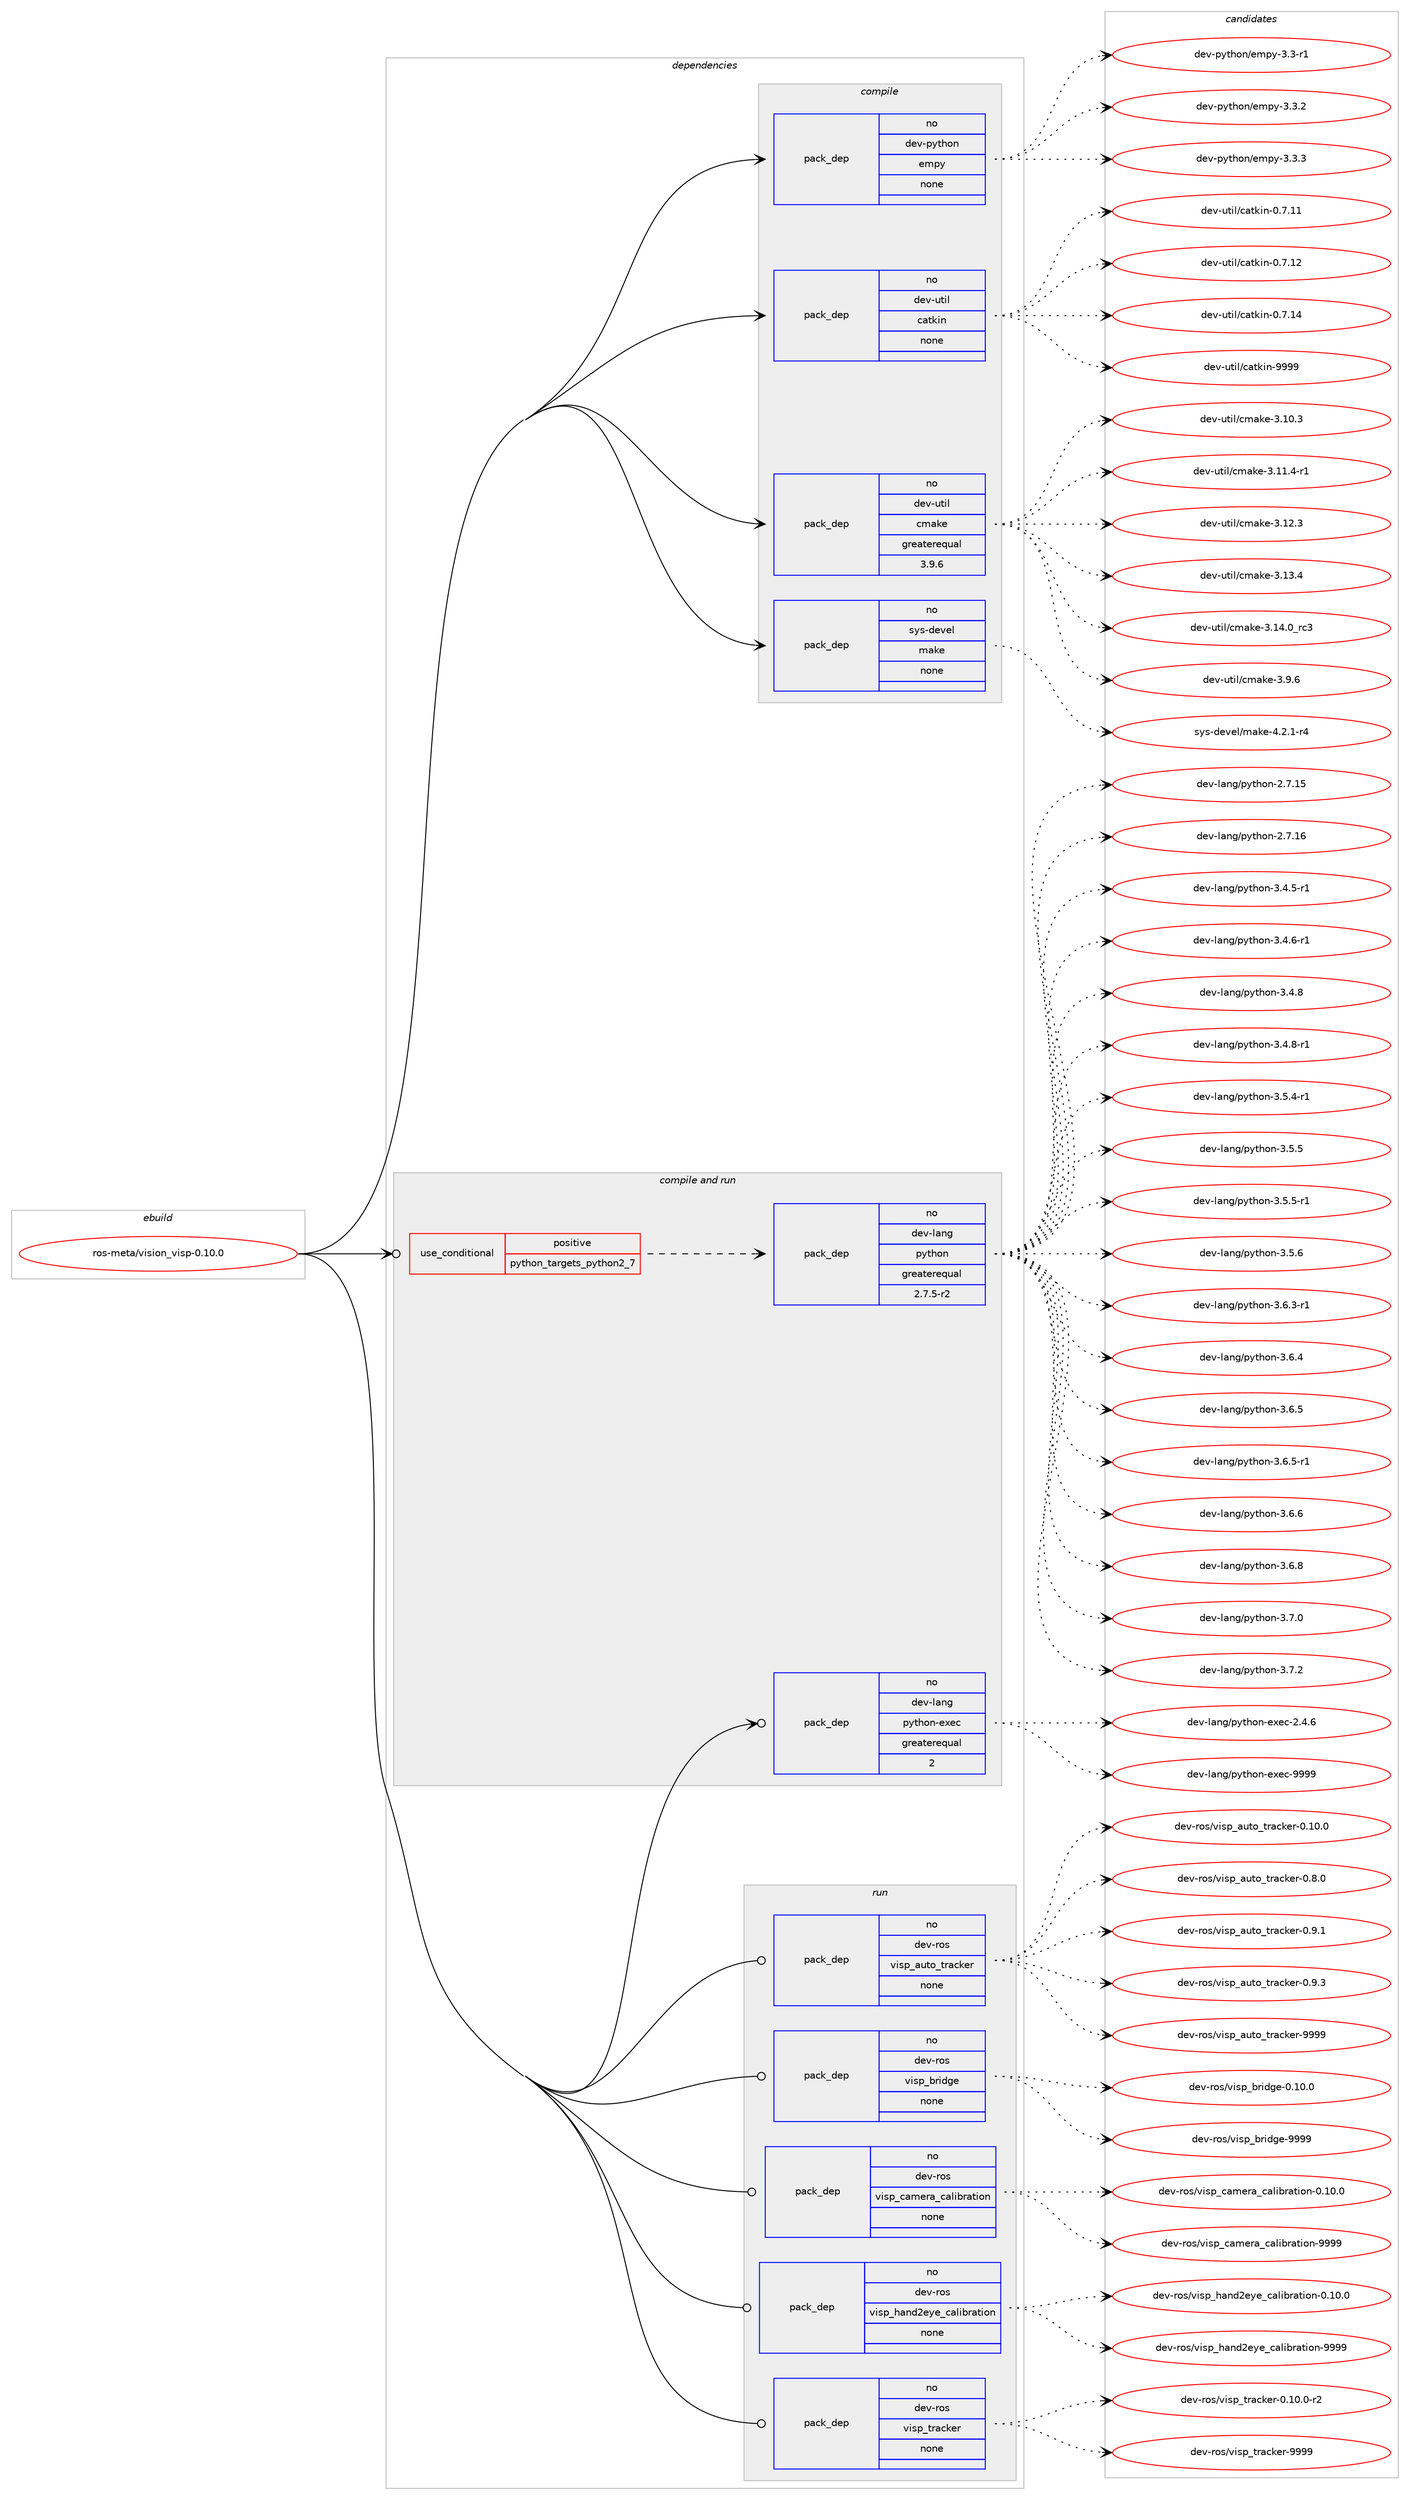 digraph prolog {

# *************
# Graph options
# *************

newrank=true;
concentrate=true;
compound=true;
graph [rankdir=LR,fontname=Helvetica,fontsize=10,ranksep=1.5];#, ranksep=2.5, nodesep=0.2];
edge  [arrowhead=vee];
node  [fontname=Helvetica,fontsize=10];

# **********
# The ebuild
# **********

subgraph cluster_leftcol {
color=gray;
rank=same;
label=<<i>ebuild</i>>;
id [label="ros-meta/vision_visp-0.10.0", color=red, width=4, href="../ros-meta/vision_visp-0.10.0.svg"];
}

# ****************
# The dependencies
# ****************

subgraph cluster_midcol {
color=gray;
label=<<i>dependencies</i>>;
subgraph cluster_compile {
fillcolor="#eeeeee";
style=filled;
label=<<i>compile</i>>;
subgraph pack1205416 {
dependency1684808 [label=<<TABLE BORDER="0" CELLBORDER="1" CELLSPACING="0" CELLPADDING="4" WIDTH="220"><TR><TD ROWSPAN="6" CELLPADDING="30">pack_dep</TD></TR><TR><TD WIDTH="110">no</TD></TR><TR><TD>dev-python</TD></TR><TR><TD>empy</TD></TR><TR><TD>none</TD></TR><TR><TD></TD></TR></TABLE>>, shape=none, color=blue];
}
id:e -> dependency1684808:w [weight=20,style="solid",arrowhead="vee"];
subgraph pack1205417 {
dependency1684809 [label=<<TABLE BORDER="0" CELLBORDER="1" CELLSPACING="0" CELLPADDING="4" WIDTH="220"><TR><TD ROWSPAN="6" CELLPADDING="30">pack_dep</TD></TR><TR><TD WIDTH="110">no</TD></TR><TR><TD>dev-util</TD></TR><TR><TD>catkin</TD></TR><TR><TD>none</TD></TR><TR><TD></TD></TR></TABLE>>, shape=none, color=blue];
}
id:e -> dependency1684809:w [weight=20,style="solid",arrowhead="vee"];
subgraph pack1205418 {
dependency1684810 [label=<<TABLE BORDER="0" CELLBORDER="1" CELLSPACING="0" CELLPADDING="4" WIDTH="220"><TR><TD ROWSPAN="6" CELLPADDING="30">pack_dep</TD></TR><TR><TD WIDTH="110">no</TD></TR><TR><TD>dev-util</TD></TR><TR><TD>cmake</TD></TR><TR><TD>greaterequal</TD></TR><TR><TD>3.9.6</TD></TR></TABLE>>, shape=none, color=blue];
}
id:e -> dependency1684810:w [weight=20,style="solid",arrowhead="vee"];
subgraph pack1205419 {
dependency1684811 [label=<<TABLE BORDER="0" CELLBORDER="1" CELLSPACING="0" CELLPADDING="4" WIDTH="220"><TR><TD ROWSPAN="6" CELLPADDING="30">pack_dep</TD></TR><TR><TD WIDTH="110">no</TD></TR><TR><TD>sys-devel</TD></TR><TR><TD>make</TD></TR><TR><TD>none</TD></TR><TR><TD></TD></TR></TABLE>>, shape=none, color=blue];
}
id:e -> dependency1684811:w [weight=20,style="solid",arrowhead="vee"];
}
subgraph cluster_compileandrun {
fillcolor="#eeeeee";
style=filled;
label=<<i>compile and run</i>>;
subgraph cond451863 {
dependency1684812 [label=<<TABLE BORDER="0" CELLBORDER="1" CELLSPACING="0" CELLPADDING="4"><TR><TD ROWSPAN="3" CELLPADDING="10">use_conditional</TD></TR><TR><TD>positive</TD></TR><TR><TD>python_targets_python2_7</TD></TR></TABLE>>, shape=none, color=red];
subgraph pack1205420 {
dependency1684813 [label=<<TABLE BORDER="0" CELLBORDER="1" CELLSPACING="0" CELLPADDING="4" WIDTH="220"><TR><TD ROWSPAN="6" CELLPADDING="30">pack_dep</TD></TR><TR><TD WIDTH="110">no</TD></TR><TR><TD>dev-lang</TD></TR><TR><TD>python</TD></TR><TR><TD>greaterequal</TD></TR><TR><TD>2.7.5-r2</TD></TR></TABLE>>, shape=none, color=blue];
}
dependency1684812:e -> dependency1684813:w [weight=20,style="dashed",arrowhead="vee"];
}
id:e -> dependency1684812:w [weight=20,style="solid",arrowhead="odotvee"];
subgraph pack1205421 {
dependency1684814 [label=<<TABLE BORDER="0" CELLBORDER="1" CELLSPACING="0" CELLPADDING="4" WIDTH="220"><TR><TD ROWSPAN="6" CELLPADDING="30">pack_dep</TD></TR><TR><TD WIDTH="110">no</TD></TR><TR><TD>dev-lang</TD></TR><TR><TD>python-exec</TD></TR><TR><TD>greaterequal</TD></TR><TR><TD>2</TD></TR></TABLE>>, shape=none, color=blue];
}
id:e -> dependency1684814:w [weight=20,style="solid",arrowhead="odotvee"];
}
subgraph cluster_run {
fillcolor="#eeeeee";
style=filled;
label=<<i>run</i>>;
subgraph pack1205422 {
dependency1684815 [label=<<TABLE BORDER="0" CELLBORDER="1" CELLSPACING="0" CELLPADDING="4" WIDTH="220"><TR><TD ROWSPAN="6" CELLPADDING="30">pack_dep</TD></TR><TR><TD WIDTH="110">no</TD></TR><TR><TD>dev-ros</TD></TR><TR><TD>visp_auto_tracker</TD></TR><TR><TD>none</TD></TR><TR><TD></TD></TR></TABLE>>, shape=none, color=blue];
}
id:e -> dependency1684815:w [weight=20,style="solid",arrowhead="odot"];
subgraph pack1205423 {
dependency1684816 [label=<<TABLE BORDER="0" CELLBORDER="1" CELLSPACING="0" CELLPADDING="4" WIDTH="220"><TR><TD ROWSPAN="6" CELLPADDING="30">pack_dep</TD></TR><TR><TD WIDTH="110">no</TD></TR><TR><TD>dev-ros</TD></TR><TR><TD>visp_bridge</TD></TR><TR><TD>none</TD></TR><TR><TD></TD></TR></TABLE>>, shape=none, color=blue];
}
id:e -> dependency1684816:w [weight=20,style="solid",arrowhead="odot"];
subgraph pack1205424 {
dependency1684817 [label=<<TABLE BORDER="0" CELLBORDER="1" CELLSPACING="0" CELLPADDING="4" WIDTH="220"><TR><TD ROWSPAN="6" CELLPADDING="30">pack_dep</TD></TR><TR><TD WIDTH="110">no</TD></TR><TR><TD>dev-ros</TD></TR><TR><TD>visp_camera_calibration</TD></TR><TR><TD>none</TD></TR><TR><TD></TD></TR></TABLE>>, shape=none, color=blue];
}
id:e -> dependency1684817:w [weight=20,style="solid",arrowhead="odot"];
subgraph pack1205425 {
dependency1684818 [label=<<TABLE BORDER="0" CELLBORDER="1" CELLSPACING="0" CELLPADDING="4" WIDTH="220"><TR><TD ROWSPAN="6" CELLPADDING="30">pack_dep</TD></TR><TR><TD WIDTH="110">no</TD></TR><TR><TD>dev-ros</TD></TR><TR><TD>visp_hand2eye_calibration</TD></TR><TR><TD>none</TD></TR><TR><TD></TD></TR></TABLE>>, shape=none, color=blue];
}
id:e -> dependency1684818:w [weight=20,style="solid",arrowhead="odot"];
subgraph pack1205426 {
dependency1684819 [label=<<TABLE BORDER="0" CELLBORDER="1" CELLSPACING="0" CELLPADDING="4" WIDTH="220"><TR><TD ROWSPAN="6" CELLPADDING="30">pack_dep</TD></TR><TR><TD WIDTH="110">no</TD></TR><TR><TD>dev-ros</TD></TR><TR><TD>visp_tracker</TD></TR><TR><TD>none</TD></TR><TR><TD></TD></TR></TABLE>>, shape=none, color=blue];
}
id:e -> dependency1684819:w [weight=20,style="solid",arrowhead="odot"];
}
}

# **************
# The candidates
# **************

subgraph cluster_choices {
rank=same;
color=gray;
label=<<i>candidates</i>>;

subgraph choice1205416 {
color=black;
nodesep=1;
choice1001011184511212111610411111047101109112121455146514511449 [label="dev-python/empy-3.3-r1", color=red, width=4,href="../dev-python/empy-3.3-r1.svg"];
choice1001011184511212111610411111047101109112121455146514650 [label="dev-python/empy-3.3.2", color=red, width=4,href="../dev-python/empy-3.3.2.svg"];
choice1001011184511212111610411111047101109112121455146514651 [label="dev-python/empy-3.3.3", color=red, width=4,href="../dev-python/empy-3.3.3.svg"];
dependency1684808:e -> choice1001011184511212111610411111047101109112121455146514511449:w [style=dotted,weight="100"];
dependency1684808:e -> choice1001011184511212111610411111047101109112121455146514650:w [style=dotted,weight="100"];
dependency1684808:e -> choice1001011184511212111610411111047101109112121455146514651:w [style=dotted,weight="100"];
}
subgraph choice1205417 {
color=black;
nodesep=1;
choice1001011184511711610510847999711610710511045484655464949 [label="dev-util/catkin-0.7.11", color=red, width=4,href="../dev-util/catkin-0.7.11.svg"];
choice1001011184511711610510847999711610710511045484655464950 [label="dev-util/catkin-0.7.12", color=red, width=4,href="../dev-util/catkin-0.7.12.svg"];
choice1001011184511711610510847999711610710511045484655464952 [label="dev-util/catkin-0.7.14", color=red, width=4,href="../dev-util/catkin-0.7.14.svg"];
choice100101118451171161051084799971161071051104557575757 [label="dev-util/catkin-9999", color=red, width=4,href="../dev-util/catkin-9999.svg"];
dependency1684809:e -> choice1001011184511711610510847999711610710511045484655464949:w [style=dotted,weight="100"];
dependency1684809:e -> choice1001011184511711610510847999711610710511045484655464950:w [style=dotted,weight="100"];
dependency1684809:e -> choice1001011184511711610510847999711610710511045484655464952:w [style=dotted,weight="100"];
dependency1684809:e -> choice100101118451171161051084799971161071051104557575757:w [style=dotted,weight="100"];
}
subgraph choice1205418 {
color=black;
nodesep=1;
choice1001011184511711610510847991099710710145514649484651 [label="dev-util/cmake-3.10.3", color=red, width=4,href="../dev-util/cmake-3.10.3.svg"];
choice10010111845117116105108479910997107101455146494946524511449 [label="dev-util/cmake-3.11.4-r1", color=red, width=4,href="../dev-util/cmake-3.11.4-r1.svg"];
choice1001011184511711610510847991099710710145514649504651 [label="dev-util/cmake-3.12.3", color=red, width=4,href="../dev-util/cmake-3.12.3.svg"];
choice1001011184511711610510847991099710710145514649514652 [label="dev-util/cmake-3.13.4", color=red, width=4,href="../dev-util/cmake-3.13.4.svg"];
choice1001011184511711610510847991099710710145514649524648951149951 [label="dev-util/cmake-3.14.0_rc3", color=red, width=4,href="../dev-util/cmake-3.14.0_rc3.svg"];
choice10010111845117116105108479910997107101455146574654 [label="dev-util/cmake-3.9.6", color=red, width=4,href="../dev-util/cmake-3.9.6.svg"];
dependency1684810:e -> choice1001011184511711610510847991099710710145514649484651:w [style=dotted,weight="100"];
dependency1684810:e -> choice10010111845117116105108479910997107101455146494946524511449:w [style=dotted,weight="100"];
dependency1684810:e -> choice1001011184511711610510847991099710710145514649504651:w [style=dotted,weight="100"];
dependency1684810:e -> choice1001011184511711610510847991099710710145514649514652:w [style=dotted,weight="100"];
dependency1684810:e -> choice1001011184511711610510847991099710710145514649524648951149951:w [style=dotted,weight="100"];
dependency1684810:e -> choice10010111845117116105108479910997107101455146574654:w [style=dotted,weight="100"];
}
subgraph choice1205419 {
color=black;
nodesep=1;
choice1151211154510010111810110847109971071014552465046494511452 [label="sys-devel/make-4.2.1-r4", color=red, width=4,href="../sys-devel/make-4.2.1-r4.svg"];
dependency1684811:e -> choice1151211154510010111810110847109971071014552465046494511452:w [style=dotted,weight="100"];
}
subgraph choice1205420 {
color=black;
nodesep=1;
choice10010111845108971101034711212111610411111045504655464953 [label="dev-lang/python-2.7.15", color=red, width=4,href="../dev-lang/python-2.7.15.svg"];
choice10010111845108971101034711212111610411111045504655464954 [label="dev-lang/python-2.7.16", color=red, width=4,href="../dev-lang/python-2.7.16.svg"];
choice1001011184510897110103471121211161041111104551465246534511449 [label="dev-lang/python-3.4.5-r1", color=red, width=4,href="../dev-lang/python-3.4.5-r1.svg"];
choice1001011184510897110103471121211161041111104551465246544511449 [label="dev-lang/python-3.4.6-r1", color=red, width=4,href="../dev-lang/python-3.4.6-r1.svg"];
choice100101118451089711010347112121116104111110455146524656 [label="dev-lang/python-3.4.8", color=red, width=4,href="../dev-lang/python-3.4.8.svg"];
choice1001011184510897110103471121211161041111104551465246564511449 [label="dev-lang/python-3.4.8-r1", color=red, width=4,href="../dev-lang/python-3.4.8-r1.svg"];
choice1001011184510897110103471121211161041111104551465346524511449 [label="dev-lang/python-3.5.4-r1", color=red, width=4,href="../dev-lang/python-3.5.4-r1.svg"];
choice100101118451089711010347112121116104111110455146534653 [label="dev-lang/python-3.5.5", color=red, width=4,href="../dev-lang/python-3.5.5.svg"];
choice1001011184510897110103471121211161041111104551465346534511449 [label="dev-lang/python-3.5.5-r1", color=red, width=4,href="../dev-lang/python-3.5.5-r1.svg"];
choice100101118451089711010347112121116104111110455146534654 [label="dev-lang/python-3.5.6", color=red, width=4,href="../dev-lang/python-3.5.6.svg"];
choice1001011184510897110103471121211161041111104551465446514511449 [label="dev-lang/python-3.6.3-r1", color=red, width=4,href="../dev-lang/python-3.6.3-r1.svg"];
choice100101118451089711010347112121116104111110455146544652 [label="dev-lang/python-3.6.4", color=red, width=4,href="../dev-lang/python-3.6.4.svg"];
choice100101118451089711010347112121116104111110455146544653 [label="dev-lang/python-3.6.5", color=red, width=4,href="../dev-lang/python-3.6.5.svg"];
choice1001011184510897110103471121211161041111104551465446534511449 [label="dev-lang/python-3.6.5-r1", color=red, width=4,href="../dev-lang/python-3.6.5-r1.svg"];
choice100101118451089711010347112121116104111110455146544654 [label="dev-lang/python-3.6.6", color=red, width=4,href="../dev-lang/python-3.6.6.svg"];
choice100101118451089711010347112121116104111110455146544656 [label="dev-lang/python-3.6.8", color=red, width=4,href="../dev-lang/python-3.6.8.svg"];
choice100101118451089711010347112121116104111110455146554648 [label="dev-lang/python-3.7.0", color=red, width=4,href="../dev-lang/python-3.7.0.svg"];
choice100101118451089711010347112121116104111110455146554650 [label="dev-lang/python-3.7.2", color=red, width=4,href="../dev-lang/python-3.7.2.svg"];
dependency1684813:e -> choice10010111845108971101034711212111610411111045504655464953:w [style=dotted,weight="100"];
dependency1684813:e -> choice10010111845108971101034711212111610411111045504655464954:w [style=dotted,weight="100"];
dependency1684813:e -> choice1001011184510897110103471121211161041111104551465246534511449:w [style=dotted,weight="100"];
dependency1684813:e -> choice1001011184510897110103471121211161041111104551465246544511449:w [style=dotted,weight="100"];
dependency1684813:e -> choice100101118451089711010347112121116104111110455146524656:w [style=dotted,weight="100"];
dependency1684813:e -> choice1001011184510897110103471121211161041111104551465246564511449:w [style=dotted,weight="100"];
dependency1684813:e -> choice1001011184510897110103471121211161041111104551465346524511449:w [style=dotted,weight="100"];
dependency1684813:e -> choice100101118451089711010347112121116104111110455146534653:w [style=dotted,weight="100"];
dependency1684813:e -> choice1001011184510897110103471121211161041111104551465346534511449:w [style=dotted,weight="100"];
dependency1684813:e -> choice100101118451089711010347112121116104111110455146534654:w [style=dotted,weight="100"];
dependency1684813:e -> choice1001011184510897110103471121211161041111104551465446514511449:w [style=dotted,weight="100"];
dependency1684813:e -> choice100101118451089711010347112121116104111110455146544652:w [style=dotted,weight="100"];
dependency1684813:e -> choice100101118451089711010347112121116104111110455146544653:w [style=dotted,weight="100"];
dependency1684813:e -> choice1001011184510897110103471121211161041111104551465446534511449:w [style=dotted,weight="100"];
dependency1684813:e -> choice100101118451089711010347112121116104111110455146544654:w [style=dotted,weight="100"];
dependency1684813:e -> choice100101118451089711010347112121116104111110455146544656:w [style=dotted,weight="100"];
dependency1684813:e -> choice100101118451089711010347112121116104111110455146554648:w [style=dotted,weight="100"];
dependency1684813:e -> choice100101118451089711010347112121116104111110455146554650:w [style=dotted,weight="100"];
}
subgraph choice1205421 {
color=black;
nodesep=1;
choice1001011184510897110103471121211161041111104510112010199455046524654 [label="dev-lang/python-exec-2.4.6", color=red, width=4,href="../dev-lang/python-exec-2.4.6.svg"];
choice10010111845108971101034711212111610411111045101120101994557575757 [label="dev-lang/python-exec-9999", color=red, width=4,href="../dev-lang/python-exec-9999.svg"];
dependency1684814:e -> choice1001011184510897110103471121211161041111104510112010199455046524654:w [style=dotted,weight="100"];
dependency1684814:e -> choice10010111845108971101034711212111610411111045101120101994557575757:w [style=dotted,weight="100"];
}
subgraph choice1205422 {
color=black;
nodesep=1;
choice1001011184511411111547118105115112959711711611195116114979910710111445484649484648 [label="dev-ros/visp_auto_tracker-0.10.0", color=red, width=4,href="../dev-ros/visp_auto_tracker-0.10.0.svg"];
choice10010111845114111115471181051151129597117116111951161149799107101114454846564648 [label="dev-ros/visp_auto_tracker-0.8.0", color=red, width=4,href="../dev-ros/visp_auto_tracker-0.8.0.svg"];
choice10010111845114111115471181051151129597117116111951161149799107101114454846574649 [label="dev-ros/visp_auto_tracker-0.9.1", color=red, width=4,href="../dev-ros/visp_auto_tracker-0.9.1.svg"];
choice10010111845114111115471181051151129597117116111951161149799107101114454846574651 [label="dev-ros/visp_auto_tracker-0.9.3", color=red, width=4,href="../dev-ros/visp_auto_tracker-0.9.3.svg"];
choice100101118451141111154711810511511295971171161119511611497991071011144557575757 [label="dev-ros/visp_auto_tracker-9999", color=red, width=4,href="../dev-ros/visp_auto_tracker-9999.svg"];
dependency1684815:e -> choice1001011184511411111547118105115112959711711611195116114979910710111445484649484648:w [style=dotted,weight="100"];
dependency1684815:e -> choice10010111845114111115471181051151129597117116111951161149799107101114454846564648:w [style=dotted,weight="100"];
dependency1684815:e -> choice10010111845114111115471181051151129597117116111951161149799107101114454846574649:w [style=dotted,weight="100"];
dependency1684815:e -> choice10010111845114111115471181051151129597117116111951161149799107101114454846574651:w [style=dotted,weight="100"];
dependency1684815:e -> choice100101118451141111154711810511511295971171161119511611497991071011144557575757:w [style=dotted,weight="100"];
}
subgraph choice1205423 {
color=black;
nodesep=1;
choice1001011184511411111547118105115112959811410510010310145484649484648 [label="dev-ros/visp_bridge-0.10.0", color=red, width=4,href="../dev-ros/visp_bridge-0.10.0.svg"];
choice100101118451141111154711810511511295981141051001031014557575757 [label="dev-ros/visp_bridge-9999", color=red, width=4,href="../dev-ros/visp_bridge-9999.svg"];
dependency1684816:e -> choice1001011184511411111547118105115112959811410510010310145484649484648:w [style=dotted,weight="100"];
dependency1684816:e -> choice100101118451141111154711810511511295981141051001031014557575757:w [style=dotted,weight="100"];
}
subgraph choice1205424 {
color=black;
nodesep=1;
choice100101118451141111154711810511511295999710910111497959997108105981149711610511111045484649484648 [label="dev-ros/visp_camera_calibration-0.10.0", color=red, width=4,href="../dev-ros/visp_camera_calibration-0.10.0.svg"];
choice10010111845114111115471181051151129599971091011149795999710810598114971161051111104557575757 [label="dev-ros/visp_camera_calibration-9999", color=red, width=4,href="../dev-ros/visp_camera_calibration-9999.svg"];
dependency1684817:e -> choice100101118451141111154711810511511295999710910111497959997108105981149711610511111045484649484648:w [style=dotted,weight="100"];
dependency1684817:e -> choice10010111845114111115471181051151129599971091011149795999710810598114971161051111104557575757:w [style=dotted,weight="100"];
}
subgraph choice1205425 {
color=black;
nodesep=1;
choice1001011184511411111547118105115112951049711010050101121101959997108105981149711610511111045484649484648 [label="dev-ros/visp_hand2eye_calibration-0.10.0", color=red, width=4,href="../dev-ros/visp_hand2eye_calibration-0.10.0.svg"];
choice100101118451141111154711810511511295104971101005010112110195999710810598114971161051111104557575757 [label="dev-ros/visp_hand2eye_calibration-9999", color=red, width=4,href="../dev-ros/visp_hand2eye_calibration-9999.svg"];
dependency1684818:e -> choice1001011184511411111547118105115112951049711010050101121101959997108105981149711610511111045484649484648:w [style=dotted,weight="100"];
dependency1684818:e -> choice100101118451141111154711810511511295104971101005010112110195999710810598114971161051111104557575757:w [style=dotted,weight="100"];
}
subgraph choice1205426 {
color=black;
nodesep=1;
choice1001011184511411111547118105115112951161149799107101114454846494846484511450 [label="dev-ros/visp_tracker-0.10.0-r2", color=red, width=4,href="../dev-ros/visp_tracker-0.10.0-r2.svg"];
choice10010111845114111115471181051151129511611497991071011144557575757 [label="dev-ros/visp_tracker-9999", color=red, width=4,href="../dev-ros/visp_tracker-9999.svg"];
dependency1684819:e -> choice1001011184511411111547118105115112951161149799107101114454846494846484511450:w [style=dotted,weight="100"];
dependency1684819:e -> choice10010111845114111115471181051151129511611497991071011144557575757:w [style=dotted,weight="100"];
}
}

}
